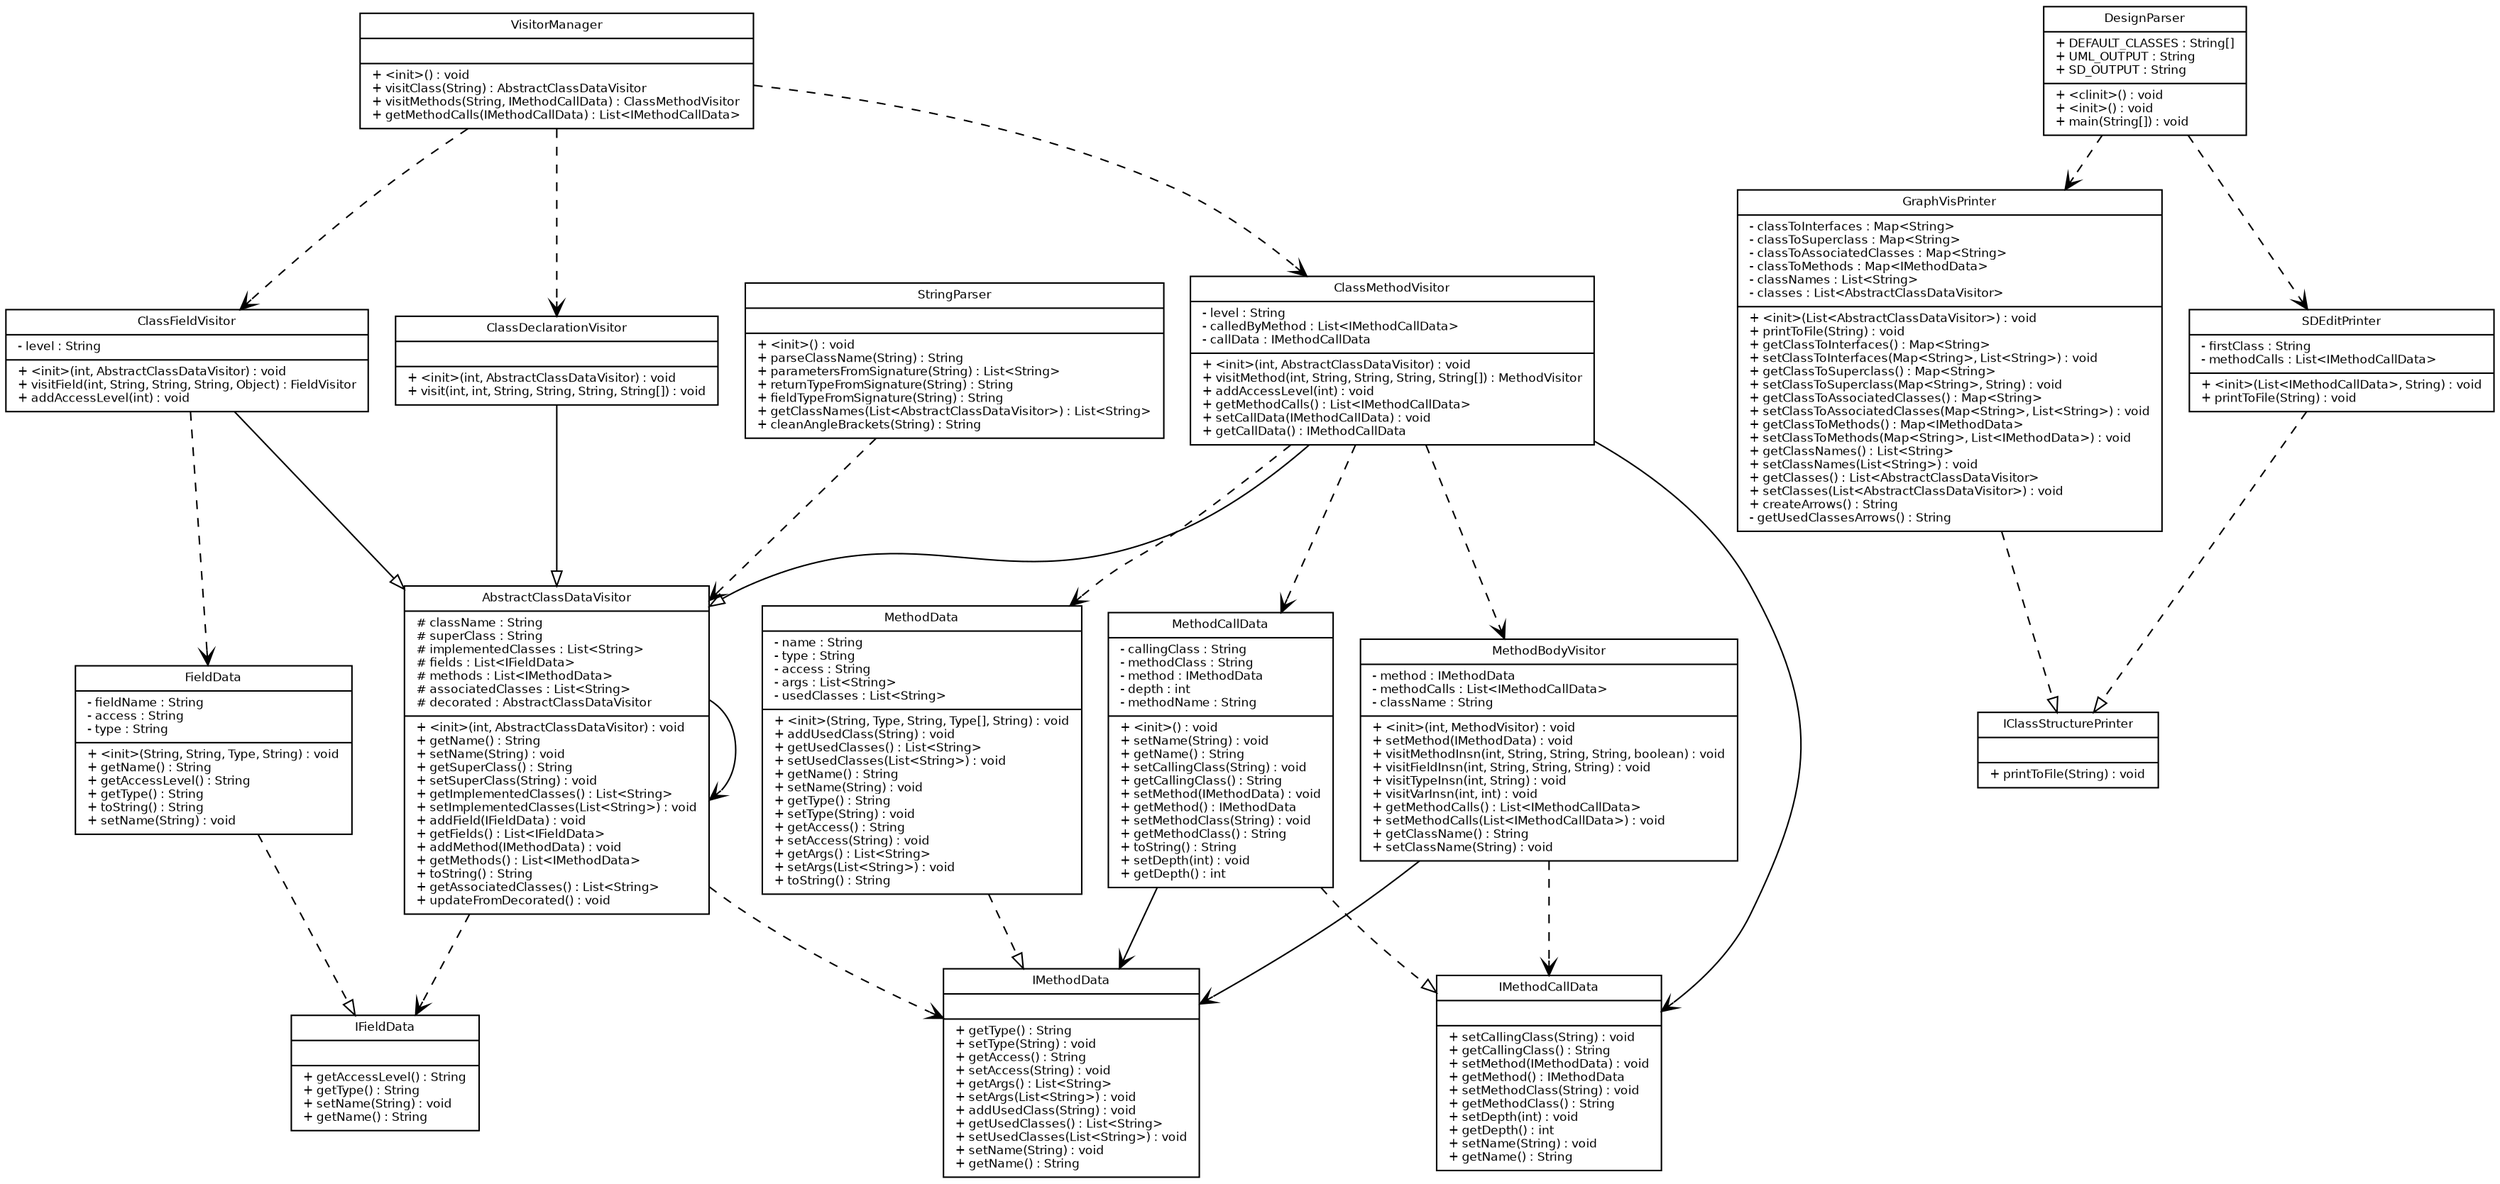 digraph G {
fontname = " Bitstream Vera San"
fontsize =8
node [
fontname = "Bitstream Vera Sans"
fontsize =8
shape = "record"]
edge [
fontname = "Bitstream Vera Sans"
fontsize =8
]
AbstractClassDataVisitor [
label = "{AbstractClassDataVisitor|# className : String\l# superClass : String\l# implementedClasses : List\<String\>\l# fields : List\<IFieldData\>\l# methods : List\<IMethodData\>\l# associatedClasses : List\<String\>\l# decorated : AbstractClassDataVisitor\l|+ \<init\>(int, AbstractClassDataVisitor) : void\l+ getName() : String\l+ setName(String) : void\l+ getSuperClass() : String\l+ setSuperClass(String) : void\l+ getImplementedClasses() : List\<String\>\l+ setImplementedClasses(List\<String\>) : void\l+ addField(IFieldData) : void\l+ getFields() : List\<IFieldData\>\l+ addMethod(IMethodData) : void\l+ getMethods() : List\<IMethodData\>\l+ toString() : String\l+ getAssociatedClasses() : List\<String\>\l+ updateFromDecorated() : void\l}"
]
ClassDeclarationVisitor [
label = "{ClassDeclarationVisitor||+ \<init\>(int, AbstractClassDataVisitor) : void\l+ visit(int, int, String, String, String, String[]) : void\l}"
]
ClassFieldVisitor [
label = "{ClassFieldVisitor|- level : String\l|+ \<init\>(int, AbstractClassDataVisitor) : void\l+ visitField(int, String, String, String, Object) : FieldVisitor\l+ addAccessLevel(int) : void\l}"
]
ClassMethodVisitor [
label = "{ClassMethodVisitor|- level : String\l- calledByMethod : List\<IMethodCallData\>\l- callData : IMethodCallData\l|+ \<init\>(int, AbstractClassDataVisitor) : void\l+ visitMethod(int, String, String, String, String[]) : MethodVisitor\l+ addAccessLevel(int) : void\l+ getMethodCalls() : List\<IMethodCallData\>\l+ setCallData(IMethodCallData) : void\l+ getCallData() : IMethodCallData\l}"
]
DesignParser [
label = "{DesignParser|+ DEFAULT_CLASSES : String[]\l+ UML_OUTPUT : String\l+ SD_OUTPUT : String\l|+ \<clinit\>() : void\l+ \<init\>() : void\l+ main(String[]) : void\l}"
]
FieldData [
label = "{FieldData|- fieldName : String\l- access : String\l- type : String\l|+ \<init\>(String, String, Type, String) : void\l+ getName() : String\l+ getAccessLevel() : String\l+ getType() : String\l+ toString() : String\l+ setName(String) : void\l}"
]
GraphVisPrinter [
label = "{GraphVisPrinter|- classToInterfaces : Map\<String\>\l- classToSuperclass : Map\<String\>\l- classToAssociatedClasses : Map\<String\>\l- classToMethods : Map\<IMethodData\>\l- classNames : List\<String\>\l- classes : List\<AbstractClassDataVisitor\>\l|+ \<init\>(List\<AbstractClassDataVisitor\>) : void\l+ printToFile(String) : void\l+ getClassToInterfaces() : Map\<String\>\l+ setClassToInterfaces(Map\<String\>, List\<String\>) : void\l+ getClassToSuperclass() : Map\<String\>\l+ setClassToSuperclass(Map\<String\>, String) : void\l+ getClassToAssociatedClasses() : Map\<String\>\l+ setClassToAssociatedClasses(Map\<String\>, List\<String\>) : void\l+ getClassToMethods() : Map\<IMethodData\>\l+ setClassToMethods(Map\<String\>, List\<IMethodData\>) : void\l+ getClassNames() : List\<String\>\l+ setClassNames(List\<String\>) : void\l+ getClasses() : List\<AbstractClassDataVisitor\>\l+ setClasses(List\<AbstractClassDataVisitor\>) : void\l+ createArrows() : String\l- getUsedClassesArrows() : String\l}"
]
IClassStructurePrinter [
label = "{IClassStructurePrinter||+ printToFile(String) : void\l}"
]
IFieldData [
label = "{IFieldData||+ getAccessLevel() : String\l+ getType() : String\l+ setName(String) : void\l+ getName() : String\l}"
]
IMethodCallData [
label = "{IMethodCallData||+ setCallingClass(String) : void\l+ getCallingClass() : String\l+ setMethod(IMethodData) : void\l+ getMethod() : IMethodData\l+ setMethodClass(String) : void\l+ getMethodClass() : String\l+ setDepth(int) : void\l+ getDepth() : int\l+ setName(String) : void\l+ getName() : String\l}"
]
IMethodData [
label = "{IMethodData||+ getType() : String\l+ setType(String) : void\l+ getAccess() : String\l+ setAccess(String) : void\l+ getArgs() : List\<String\>\l+ setArgs(List\<String\>) : void\l+ addUsedClass(String) : void\l+ getUsedClasses() : List\<String\>\l+ setUsedClasses(List\<String\>) : void\l+ setName(String) : void\l+ getName() : String\l}"
]
MethodBodyVisitor [
label = "{MethodBodyVisitor|- method : IMethodData\l- methodCalls : List\<IMethodCallData\>\l- className : String\l|+ \<init\>(int, MethodVisitor) : void\l+ setMethod(IMethodData) : void\l+ visitMethodInsn(int, String, String, String, boolean) : void\l+ visitFieldInsn(int, String, String, String) : void\l+ visitTypeInsn(int, String) : void\l+ visitVarInsn(int, int) : void\l+ getMethodCalls() : List\<IMethodCallData\>\l+ setMethodCalls(List\<IMethodCallData\>) : void\l+ getClassName() : String\l+ setClassName(String) : void\l}"
]
MethodCallData [
label = "{MethodCallData|- callingClass : String\l- methodClass : String\l- method : IMethodData\l- depth : int\l- methodName : String\l|+ \<init\>() : void\l+ setName(String) : void\l+ getName() : String\l+ setCallingClass(String) : void\l+ getCallingClass() : String\l+ setMethod(IMethodData) : void\l+ getMethod() : IMethodData\l+ setMethodClass(String) : void\l+ getMethodClass() : String\l+ toString() : String\l+ setDepth(int) : void\l+ getDepth() : int\l}"
]
MethodData [
label = "{MethodData|- name : String\l- type : String\l- access : String\l- args : List\<String\>\l- usedClasses : List\<String\>\l|+ \<init\>(String, Type, String, Type[], String) : void\l+ addUsedClass(String) : void\l+ getUsedClasses() : List\<String\>\l+ setUsedClasses(List\<String\>) : void\l+ getName() : String\l+ setName(String) : void\l+ getType() : String\l+ setType(String) : void\l+ getAccess() : String\l+ setAccess(String) : void\l+ getArgs() : List\<String\>\l+ setArgs(List\<String\>) : void\l+ toString() : String\l}"
]
SDEditPrinter [
label = "{SDEditPrinter|- firstClass : String\l- methodCalls : List\<IMethodCallData\>\l|+ \<init\>(List\<IMethodCallData\>, String) : void\l+ printToFile(String) : void\l}"
]
StringParser [
label = "{StringParser||+ \<init\>() : void\l+ parseClassName(String) : String\l+ parametersFromSignature(String) : List\<String\>\l+ returnTypeFromSignature(String) : String\l+ fieldTypeFromSignature(String) : String\l+ getClassNames(List\<AbstractClassDataVisitor\>) : List\<String\>\l+ cleanAngleBrackets(String) : String\l}"
]
VisitorManager [
label = "{VisitorManager||+ \<init\>() : void\l+ visitClass(String) : AbstractClassDataVisitor\l+ visitMethods(String, IMethodCallData) : ClassMethodVisitor\l+ getMethodCalls(IMethodCallData) : List\<IMethodCallData\>\l}"
]
edge [ 
arrowhead = "empty"
style = "solid"
]
ClassMethodVisitor -> AbstractClassDataVisitor
ClassDeclarationVisitor -> AbstractClassDataVisitor
ClassFieldVisitor -> AbstractClassDataVisitor
edge [ 
arrowhead = "empty"
style = "dashed"
]
MethodCallData -> IMethodCallData
FieldData -> IFieldData
SDEditPrinter -> IClassStructurePrinter
GraphVisPrinter -> IClassStructurePrinter
MethodData -> IMethodData
edge [ 
arrowhead = "vee"
style = "solid"
]
MethodCallData -> IMethodData
AbstractClassDataVisitor -> AbstractClassDataVisitor
ClassMethodVisitor -> IMethodCallData
MethodBodyVisitor -> IMethodData
edge [ 
arrowhead = "vee"
style = "dashed"
]
StringParser -> AbstractClassDataVisitor
AbstractClassDataVisitor -> IFieldData
AbstractClassDataVisitor -> IMethodData
ClassMethodVisitor -> MethodCallData
ClassMethodVisitor -> MethodBodyVisitor
ClassMethodVisitor -> MethodData
MethodBodyVisitor -> IMethodCallData
VisitorManager -> ClassDeclarationVisitor
VisitorManager -> ClassFieldVisitor
VisitorManager -> ClassMethodVisitor
DesignParser -> GraphVisPrinter
DesignParser -> SDEditPrinter
ClassFieldVisitor -> FieldData
}
